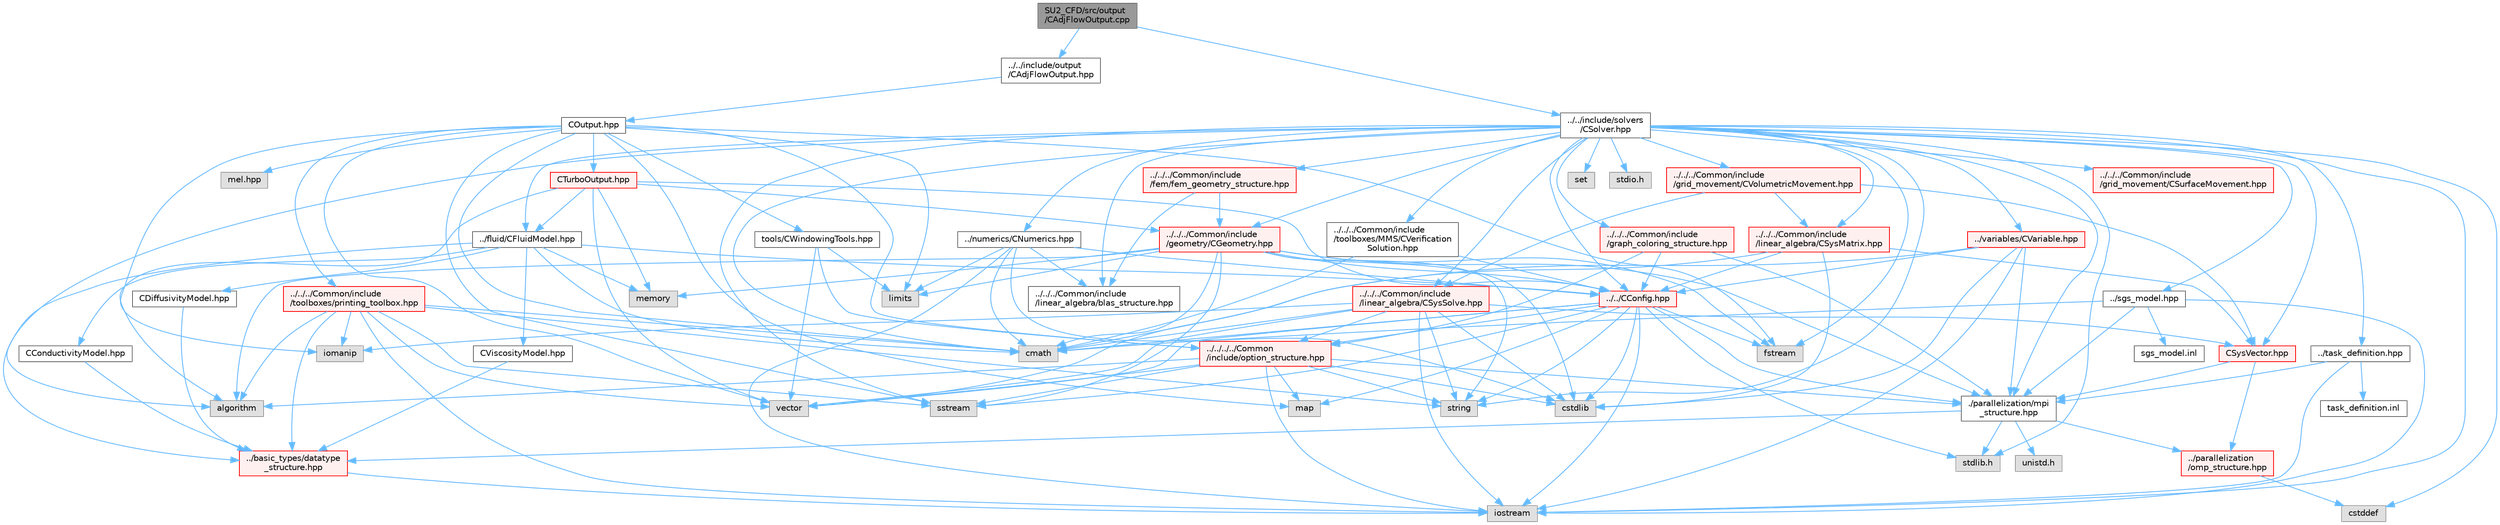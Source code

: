 digraph "SU2_CFD/src/output/CAdjFlowOutput.cpp"
{
 // LATEX_PDF_SIZE
  bgcolor="transparent";
  edge [fontname=Helvetica,fontsize=10,labelfontname=Helvetica,labelfontsize=10];
  node [fontname=Helvetica,fontsize=10,shape=box,height=0.2,width=0.4];
  Node1 [id="Node000001",label="SU2_CFD/src/output\l/CAdjFlowOutput.cpp",height=0.2,width=0.4,color="gray40", fillcolor="grey60", style="filled", fontcolor="black",tooltip="Main subroutines for flow discrete adjoint output."];
  Node1 -> Node2 [id="edge1_Node000001_Node000002",color="steelblue1",style="solid",tooltip=" "];
  Node2 [id="Node000002",label="../../include/output\l/CAdjFlowOutput.hpp",height=0.2,width=0.4,color="grey40", fillcolor="white", style="filled",URL="$CAdjFlowOutput_8hpp.html",tooltip="Headers of the adjoint flow output."];
  Node2 -> Node3 [id="edge2_Node000002_Node000003",color="steelblue1",style="solid",tooltip=" "];
  Node3 [id="Node000003",label="COutput.hpp",height=0.2,width=0.4,color="grey40", fillcolor="white", style="filled",URL="$COutput_8hpp.html",tooltip="Headers of the output class."];
  Node3 -> Node4 [id="edge3_Node000003_Node000004",color="steelblue1",style="solid",tooltip=" "];
  Node4 [id="Node000004",label="fstream",height=0.2,width=0.4,color="grey60", fillcolor="#E0E0E0", style="filled",tooltip=" "];
  Node3 -> Node5 [id="edge4_Node000003_Node000005",color="steelblue1",style="solid",tooltip=" "];
  Node5 [id="Node000005",label="cmath",height=0.2,width=0.4,color="grey60", fillcolor="#E0E0E0", style="filled",tooltip=" "];
  Node3 -> Node6 [id="edge5_Node000003_Node000006",color="steelblue1",style="solid",tooltip=" "];
  Node6 [id="Node000006",label="map",height=0.2,width=0.4,color="grey60", fillcolor="#E0E0E0", style="filled",tooltip=" "];
  Node3 -> Node7 [id="edge6_Node000003_Node000007",color="steelblue1",style="solid",tooltip=" "];
  Node7 [id="Node000007",label="sstream",height=0.2,width=0.4,color="grey60", fillcolor="#E0E0E0", style="filled",tooltip=" "];
  Node3 -> Node8 [id="edge7_Node000003_Node000008",color="steelblue1",style="solid",tooltip=" "];
  Node8 [id="Node000008",label="iomanip",height=0.2,width=0.4,color="grey60", fillcolor="#E0E0E0", style="filled",tooltip=" "];
  Node3 -> Node9 [id="edge8_Node000003_Node000009",color="steelblue1",style="solid",tooltip=" "];
  Node9 [id="Node000009",label="limits",height=0.2,width=0.4,color="grey60", fillcolor="#E0E0E0", style="filled",tooltip=" "];
  Node3 -> Node10 [id="edge9_Node000003_Node000010",color="steelblue1",style="solid",tooltip=" "];
  Node10 [id="Node000010",label="vector",height=0.2,width=0.4,color="grey60", fillcolor="#E0E0E0", style="filled",tooltip=" "];
  Node3 -> Node11 [id="edge10_Node000003_Node000011",color="steelblue1",style="solid",tooltip=" "];
  Node11 [id="Node000011",label="../../../Common/include\l/toolboxes/printing_toolbox.hpp",height=0.2,width=0.4,color="red", fillcolor="#FFF0F0", style="filled",URL="$printing__toolbox_8hpp.html",tooltip="Header file for the printing toolbox."];
  Node11 -> Node12 [id="edge11_Node000011_Node000012",color="steelblue1",style="solid",tooltip=" "];
  Node12 [id="Node000012",label="iostream",height=0.2,width=0.4,color="grey60", fillcolor="#E0E0E0", style="filled",tooltip=" "];
  Node11 -> Node8 [id="edge12_Node000011_Node000008",color="steelblue1",style="solid",tooltip=" "];
  Node11 -> Node10 [id="edge13_Node000011_Node000010",color="steelblue1",style="solid",tooltip=" "];
  Node11 -> Node14 [id="edge14_Node000011_Node000014",color="steelblue1",style="solid",tooltip=" "];
  Node14 [id="Node000014",label="string",height=0.2,width=0.4,color="grey60", fillcolor="#E0E0E0", style="filled",tooltip=" "];
  Node11 -> Node7 [id="edge15_Node000011_Node000007",color="steelblue1",style="solid",tooltip=" "];
  Node11 -> Node5 [id="edge16_Node000011_Node000005",color="steelblue1",style="solid",tooltip=" "];
  Node11 -> Node15 [id="edge17_Node000011_Node000015",color="steelblue1",style="solid",tooltip=" "];
  Node15 [id="Node000015",label="algorithm",height=0.2,width=0.4,color="grey60", fillcolor="#E0E0E0", style="filled",tooltip=" "];
  Node11 -> Node16 [id="edge18_Node000011_Node000016",color="steelblue1",style="solid",tooltip=" "];
  Node16 [id="Node000016",label="../basic_types/datatype\l_structure.hpp",height=0.2,width=0.4,color="red", fillcolor="#FFF0F0", style="filled",URL="$datatype__structure_8hpp.html",tooltip="Headers for generalized datatypes, defines an interface for AD types."];
  Node16 -> Node12 [id="edge19_Node000016_Node000012",color="steelblue1",style="solid",tooltip=" "];
  Node3 -> Node25 [id="edge20_Node000003_Node000025",color="steelblue1",style="solid",tooltip=" "];
  Node25 [id="Node000025",label="tools/CWindowingTools.hpp",height=0.2,width=0.4,color="grey40", fillcolor="white", style="filled",URL="$CWindowingTools_8hpp.html",tooltip=" "];
  Node25 -> Node10 [id="edge21_Node000025_Node000010",color="steelblue1",style="solid",tooltip=" "];
  Node25 -> Node9 [id="edge22_Node000025_Node000009",color="steelblue1",style="solid",tooltip=" "];
  Node25 -> Node26 [id="edge23_Node000025_Node000026",color="steelblue1",style="solid",tooltip=" "];
  Node26 [id="Node000026",label="../../../../Common\l/include/option_structure.hpp",height=0.2,width=0.4,color="red", fillcolor="#FFF0F0", style="filled",URL="$option__structure_8hpp.html",tooltip="Defines classes for referencing options for easy input in CConfig."];
  Node26 -> Node27 [id="edge24_Node000026_Node000027",color="steelblue1",style="solid",tooltip=" "];
  Node27 [id="Node000027",label="./parallelization/mpi\l_structure.hpp",height=0.2,width=0.4,color="grey40", fillcolor="white", style="filled",URL="$mpi__structure_8hpp.html",tooltip="Headers of the mpi interface for generalized datatypes. The subroutines and functions are in the mpi_..."];
  Node27 -> Node28 [id="edge25_Node000027_Node000028",color="steelblue1",style="solid",tooltip=" "];
  Node28 [id="Node000028",label="stdlib.h",height=0.2,width=0.4,color="grey60", fillcolor="#E0E0E0", style="filled",tooltip=" "];
  Node27 -> Node16 [id="edge26_Node000027_Node000016",color="steelblue1",style="solid",tooltip=" "];
  Node27 -> Node29 [id="edge27_Node000027_Node000029",color="steelblue1",style="solid",tooltip=" "];
  Node29 [id="Node000029",label="unistd.h",height=0.2,width=0.4,color="grey60", fillcolor="#E0E0E0", style="filled",tooltip=" "];
  Node27 -> Node22 [id="edge28_Node000027_Node000022",color="steelblue1",style="solid",tooltip=" "];
  Node22 [id="Node000022",label="../parallelization\l/omp_structure.hpp",height=0.2,width=0.4,color="red", fillcolor="#FFF0F0", style="filled",URL="$omp__structure_8hpp.html",tooltip="OpenMP interface header, provides compatibility functions if the code is built without OpenMP support..."];
  Node22 -> Node23 [id="edge29_Node000022_Node000023",color="steelblue1",style="solid",tooltip=" "];
  Node23 [id="Node000023",label="cstddef",height=0.2,width=0.4,color="grey60", fillcolor="#E0E0E0", style="filled",tooltip=" "];
  Node26 -> Node12 [id="edge30_Node000026_Node000012",color="steelblue1",style="solid",tooltip=" "];
  Node26 -> Node7 [id="edge31_Node000026_Node000007",color="steelblue1",style="solid",tooltip=" "];
  Node26 -> Node14 [id="edge32_Node000026_Node000014",color="steelblue1",style="solid",tooltip=" "];
  Node26 -> Node10 [id="edge33_Node000026_Node000010",color="steelblue1",style="solid",tooltip=" "];
  Node26 -> Node6 [id="edge34_Node000026_Node000006",color="steelblue1",style="solid",tooltip=" "];
  Node26 -> Node30 [id="edge35_Node000026_Node000030",color="steelblue1",style="solid",tooltip=" "];
  Node30 [id="Node000030",label="cstdlib",height=0.2,width=0.4,color="grey60", fillcolor="#E0E0E0", style="filled",tooltip=" "];
  Node26 -> Node15 [id="edge36_Node000026_Node000015",color="steelblue1",style="solid",tooltip=" "];
  Node3 -> Node26 [id="edge37_Node000003_Node000026",color="steelblue1",style="solid",tooltip=" "];
  Node3 -> Node32 [id="edge38_Node000003_Node000032",color="steelblue1",style="solid",tooltip=" "];
  Node32 [id="Node000032",label="CTurboOutput.hpp",height=0.2,width=0.4,color="red", fillcolor="#FFF0F0", style="filled",URL="$CTurboOutput_8hpp.html",tooltip="Headers of the Turbomachinery Performance class."];
  Node32 -> Node10 [id="edge39_Node000032_Node000010",color="steelblue1",style="solid",tooltip=" "];
  Node32 -> Node33 [id="edge40_Node000032_Node000033",color="steelblue1",style="solid",tooltip=" "];
  Node33 [id="Node000033",label="memory",height=0.2,width=0.4,color="grey60", fillcolor="#E0E0E0", style="filled",tooltip=" "];
  Node32 -> Node15 [id="edge41_Node000032_Node000015",color="steelblue1",style="solid",tooltip=" "];
  Node32 -> Node36 [id="edge42_Node000032_Node000036",color="steelblue1",style="solid",tooltip=" "];
  Node36 [id="Node000036",label="../../../Common/include\l/geometry/CGeometry.hpp",height=0.2,width=0.4,color="red", fillcolor="#FFF0F0", style="filled",URL="$CGeometry_8hpp.html",tooltip="Headers of the main subroutines for creating the geometrical structure. The subroutines and functions..."];
  Node36 -> Node9 [id="edge43_Node000036_Node000009",color="steelblue1",style="solid",tooltip=" "];
  Node36 -> Node27 [id="edge44_Node000036_Node000027",color="steelblue1",style="solid",tooltip=" "];
  Node36 -> Node14 [id="edge45_Node000036_Node000014",color="steelblue1",style="solid",tooltip=" "];
  Node36 -> Node4 [id="edge46_Node000036_Node000004",color="steelblue1",style="solid",tooltip=" "];
  Node36 -> Node7 [id="edge47_Node000036_Node000007",color="steelblue1",style="solid",tooltip=" "];
  Node36 -> Node5 [id="edge48_Node000036_Node000005",color="steelblue1",style="solid",tooltip=" "];
  Node36 -> Node15 [id="edge49_Node000036_Node000015",color="steelblue1",style="solid",tooltip=" "];
  Node36 -> Node30 [id="edge50_Node000036_Node000030",color="steelblue1",style="solid",tooltip=" "];
  Node36 -> Node33 [id="edge51_Node000036_Node000033",color="steelblue1",style="solid",tooltip=" "];
  Node36 -> Node42 [id="edge52_Node000036_Node000042",color="steelblue1",style="solid",tooltip=" "];
  Node42 [id="Node000042",label="../../CConfig.hpp",height=0.2,width=0.4,color="red", fillcolor="#FFF0F0", style="filled",URL="$CConfig_8hpp.html",tooltip="All the information about the definition of the physical problem. The subroutines and functions are i..."];
  Node42 -> Node27 [id="edge53_Node000042_Node000027",color="steelblue1",style="solid",tooltip=" "];
  Node42 -> Node12 [id="edge54_Node000042_Node000012",color="steelblue1",style="solid",tooltip=" "];
  Node42 -> Node30 [id="edge55_Node000042_Node000030",color="steelblue1",style="solid",tooltip=" "];
  Node42 -> Node4 [id="edge56_Node000042_Node000004",color="steelblue1",style="solid",tooltip=" "];
  Node42 -> Node7 [id="edge57_Node000042_Node000007",color="steelblue1",style="solid",tooltip=" "];
  Node42 -> Node14 [id="edge58_Node000042_Node000014",color="steelblue1",style="solid",tooltip=" "];
  Node42 -> Node10 [id="edge59_Node000042_Node000010",color="steelblue1",style="solid",tooltip=" "];
  Node42 -> Node28 [id="edge60_Node000042_Node000028",color="steelblue1",style="solid",tooltip=" "];
  Node42 -> Node5 [id="edge61_Node000042_Node000005",color="steelblue1",style="solid",tooltip=" "];
  Node42 -> Node6 [id="edge62_Node000042_Node000006",color="steelblue1",style="solid",tooltip=" "];
  Node42 -> Node26 [id="edge63_Node000042_Node000026",color="steelblue1",style="solid",tooltip=" "];
  Node32 -> Node42 [id="edge64_Node000032_Node000042",color="steelblue1",style="solid",tooltip=" "];
  Node32 -> Node66 [id="edge65_Node000032_Node000066",color="steelblue1",style="solid",tooltip=" "];
  Node66 [id="Node000066",label="../fluid/CFluidModel.hpp",height=0.2,width=0.4,color="grey40", fillcolor="white", style="filled",URL="$CFluidModel_8hpp.html",tooltip="Defines the main fluid model class for thermophysical properties."];
  Node66 -> Node5 [id="edge66_Node000066_Node000005",color="steelblue1",style="solid",tooltip=" "];
  Node66 -> Node33 [id="edge67_Node000066_Node000033",color="steelblue1",style="solid",tooltip=" "];
  Node66 -> Node42 [id="edge68_Node000066_Node000042",color="steelblue1",style="solid",tooltip=" "];
  Node66 -> Node16 [id="edge69_Node000066_Node000016",color="steelblue1",style="solid",tooltip=" "];
  Node66 -> Node67 [id="edge70_Node000066_Node000067",color="steelblue1",style="solid",tooltip=" "];
  Node67 [id="Node000067",label="CConductivityModel.hpp",height=0.2,width=0.4,color="grey40", fillcolor="white", style="filled",URL="$CConductivityModel_8hpp.html",tooltip="Defines an interface class for thermal conductivity models."];
  Node67 -> Node16 [id="edge71_Node000067_Node000016",color="steelblue1",style="solid",tooltip=" "];
  Node66 -> Node68 [id="edge72_Node000066_Node000068",color="steelblue1",style="solid",tooltip=" "];
  Node68 [id="Node000068",label="CViscosityModel.hpp",height=0.2,width=0.4,color="grey40", fillcolor="white", style="filled",URL="$CViscosityModel_8hpp.html",tooltip="Interface class for defining laminar viscosity models."];
  Node68 -> Node16 [id="edge73_Node000068_Node000016",color="steelblue1",style="solid",tooltip=" "];
  Node66 -> Node69 [id="edge74_Node000066_Node000069",color="steelblue1",style="solid",tooltip=" "];
  Node69 [id="Node000069",label="CDiffusivityModel.hpp",height=0.2,width=0.4,color="grey40", fillcolor="white", style="filled",URL="$CDiffusivityModel_8hpp.html",tooltip="Interface class for defining mass diffusivity models."];
  Node69 -> Node16 [id="edge75_Node000069_Node000016",color="steelblue1",style="solid",tooltip=" "];
  Node3 -> Node70 [id="edge76_Node000003_Node000070",color="steelblue1",style="solid",tooltip=" "];
  Node70 [id="Node000070",label="mel.hpp",height=0.2,width=0.4,color="grey60", fillcolor="#E0E0E0", style="filled",tooltip=" "];
  Node1 -> Node71 [id="edge77_Node000001_Node000071",color="steelblue1",style="solid",tooltip=" "];
  Node71 [id="Node000071",label="../../include/solvers\l/CSolver.hpp",height=0.2,width=0.4,color="grey40", fillcolor="white", style="filled",URL="$CSolver_8hpp.html",tooltip="Headers of the CSolver class which is inherited by all of the other solvers."];
  Node71 -> Node27 [id="edge78_Node000071_Node000027",color="steelblue1",style="solid",tooltip=" "];
  Node71 -> Node5 [id="edge79_Node000071_Node000005",color="steelblue1",style="solid",tooltip=" "];
  Node71 -> Node23 [id="edge80_Node000071_Node000023",color="steelblue1",style="solid",tooltip=" "];
  Node71 -> Node14 [id="edge81_Node000071_Node000014",color="steelblue1",style="solid",tooltip=" "];
  Node71 -> Node4 [id="edge82_Node000071_Node000004",color="steelblue1",style="solid",tooltip=" "];
  Node71 -> Node7 [id="edge83_Node000071_Node000007",color="steelblue1",style="solid",tooltip=" "];
  Node71 -> Node15 [id="edge84_Node000071_Node000015",color="steelblue1",style="solid",tooltip=" "];
  Node71 -> Node12 [id="edge85_Node000071_Node000012",color="steelblue1",style="solid",tooltip=" "];
  Node71 -> Node56 [id="edge86_Node000071_Node000056",color="steelblue1",style="solid",tooltip=" "];
  Node56 [id="Node000056",label="set",height=0.2,width=0.4,color="grey60", fillcolor="#E0E0E0", style="filled",tooltip=" "];
  Node71 -> Node28 [id="edge87_Node000071_Node000028",color="steelblue1",style="solid",tooltip=" "];
  Node71 -> Node72 [id="edge88_Node000071_Node000072",color="steelblue1",style="solid",tooltip=" "];
  Node72 [id="Node000072",label="stdio.h",height=0.2,width=0.4,color="grey60", fillcolor="#E0E0E0", style="filled",tooltip=" "];
  Node71 -> Node66 [id="edge89_Node000071_Node000066",color="steelblue1",style="solid",tooltip=" "];
  Node71 -> Node73 [id="edge90_Node000071_Node000073",color="steelblue1",style="solid",tooltip=" "];
  Node73 [id="Node000073",label="../task_definition.hpp",height=0.2,width=0.4,color="grey40", fillcolor="white", style="filled",URL="$task__definition_8hpp.html",tooltip="Header of the task definition class for the SU2 solvers."];
  Node73 -> Node27 [id="edge91_Node000073_Node000027",color="steelblue1",style="solid",tooltip=" "];
  Node73 -> Node12 [id="edge92_Node000073_Node000012",color="steelblue1",style="solid",tooltip=" "];
  Node73 -> Node74 [id="edge93_Node000073_Node000074",color="steelblue1",style="solid",tooltip=" "];
  Node74 [id="Node000074",label="task_definition.inl",height=0.2,width=0.4,color="grey40", fillcolor="white", style="filled",URL="$task__definition_8inl.html",tooltip="In-Line subroutines of the task_definition.hpp file."];
  Node71 -> Node75 [id="edge94_Node000071_Node000075",color="steelblue1",style="solid",tooltip=" "];
  Node75 [id="Node000075",label="../numerics/CNumerics.hpp",height=0.2,width=0.4,color="grey40", fillcolor="white", style="filled",URL="$CNumerics_8hpp.html",tooltip="Declaration of the base numerics class, the implementation is in the CNumerics.cpp file."];
  Node75 -> Node5 [id="edge95_Node000075_Node000005",color="steelblue1",style="solid",tooltip=" "];
  Node75 -> Node12 [id="edge96_Node000075_Node000012",color="steelblue1",style="solid",tooltip=" "];
  Node75 -> Node9 [id="edge97_Node000075_Node000009",color="steelblue1",style="solid",tooltip=" "];
  Node75 -> Node30 [id="edge98_Node000075_Node000030",color="steelblue1",style="solid",tooltip=" "];
  Node75 -> Node42 [id="edge99_Node000075_Node000042",color="steelblue1",style="solid",tooltip=" "];
  Node75 -> Node76 [id="edge100_Node000075_Node000076",color="steelblue1",style="solid",tooltip=" "];
  Node76 [id="Node000076",label="../../../Common/include\l/linear_algebra/blas_structure.hpp",height=0.2,width=0.4,color="grey40", fillcolor="white", style="filled",URL="$blas__structure_8hpp.html",tooltip="Include files and headers of the functions for matrix and vector operations, which are typically foun..."];
  Node71 -> Node77 [id="edge101_Node000071_Node000077",color="steelblue1",style="solid",tooltip=" "];
  Node77 [id="Node000077",label="../sgs_model.hpp",height=0.2,width=0.4,color="grey40", fillcolor="white", style="filled",URL="$sgs__model_8hpp.html",tooltip="Headers of the LES subgrid scale models of the SU2 solvers."];
  Node77 -> Node27 [id="edge102_Node000077_Node000027",color="steelblue1",style="solid",tooltip=" "];
  Node77 -> Node12 [id="edge103_Node000077_Node000012",color="steelblue1",style="solid",tooltip=" "];
  Node77 -> Node5 [id="edge104_Node000077_Node000005",color="steelblue1",style="solid",tooltip=" "];
  Node77 -> Node78 [id="edge105_Node000077_Node000078",color="steelblue1",style="solid",tooltip=" "];
  Node78 [id="Node000078",label="sgs_model.inl",height=0.2,width=0.4,color="grey40", fillcolor="white", style="filled",URL="$sgs__model_8inl.html",tooltip="In-Line subroutines of the sgs_model.hpp file."];
  Node71 -> Node79 [id="edge106_Node000071_Node000079",color="steelblue1",style="solid",tooltip=" "];
  Node79 [id="Node000079",label="../../../Common/include\l/fem/fem_geometry_structure.hpp",height=0.2,width=0.4,color="red", fillcolor="#FFF0F0", style="filled",URL="$fem__geometry__structure_8hpp.html",tooltip="Headers of the main subroutines for creating the geometrical structure for the FEM solver...."];
  Node79 -> Node36 [id="edge107_Node000079_Node000036",color="steelblue1",style="solid",tooltip=" "];
  Node79 -> Node76 [id="edge108_Node000079_Node000076",color="steelblue1",style="solid",tooltip=" "];
  Node71 -> Node36 [id="edge109_Node000071_Node000036",color="steelblue1",style="solid",tooltip=" "];
  Node71 -> Node42 [id="edge110_Node000071_Node000042",color="steelblue1",style="solid",tooltip=" "];
  Node71 -> Node82 [id="edge111_Node000071_Node000082",color="steelblue1",style="solid",tooltip=" "];
  Node82 [id="Node000082",label="../../../Common/include\l/linear_algebra/CSysMatrix.hpp",height=0.2,width=0.4,color="red", fillcolor="#FFF0F0", style="filled",URL="$CSysMatrix_8hpp.html",tooltip="Declaration of the block-sparse matrix class. The implemtation is in CSysMatrix.cpp."];
  Node82 -> Node42 [id="edge112_Node000082_Node000042",color="steelblue1",style="solid",tooltip=" "];
  Node82 -> Node83 [id="edge113_Node000082_Node000083",color="steelblue1",style="solid",tooltip=" "];
  Node83 [id="Node000083",label="CSysVector.hpp",height=0.2,width=0.4,color="red", fillcolor="#FFF0F0", style="filled",URL="$CSysVector_8hpp.html",tooltip="Declararion and inlines of the vector class used in the solution of large, distributed,..."];
  Node83 -> Node27 [id="edge114_Node000083_Node000027",color="steelblue1",style="solid",tooltip=" "];
  Node83 -> Node22 [id="edge115_Node000083_Node000022",color="steelblue1",style="solid",tooltip=" "];
  Node82 -> Node30 [id="edge116_Node000082_Node000030",color="steelblue1",style="solid",tooltip=" "];
  Node82 -> Node10 [id="edge117_Node000082_Node000010",color="steelblue1",style="solid",tooltip=" "];
  Node71 -> Node83 [id="edge118_Node000071_Node000083",color="steelblue1",style="solid",tooltip=" "];
  Node71 -> Node86 [id="edge119_Node000071_Node000086",color="steelblue1",style="solid",tooltip=" "];
  Node86 [id="Node000086",label="../../../Common/include\l/linear_algebra/CSysSolve.hpp",height=0.2,width=0.4,color="red", fillcolor="#FFF0F0", style="filled",URL="$CSysSolve_8hpp.html",tooltip="Headers for the classes related to linear solvers (CG, FGMRES, etc) The subroutines and functions are..."];
  Node86 -> Node5 [id="edge120_Node000086_Node000005",color="steelblue1",style="solid",tooltip=" "];
  Node86 -> Node10 [id="edge121_Node000086_Node000010",color="steelblue1",style="solid",tooltip=" "];
  Node86 -> Node12 [id="edge122_Node000086_Node000012",color="steelblue1",style="solid",tooltip=" "];
  Node86 -> Node30 [id="edge123_Node000086_Node000030",color="steelblue1",style="solid",tooltip=" "];
  Node86 -> Node8 [id="edge124_Node000086_Node000008",color="steelblue1",style="solid",tooltip=" "];
  Node86 -> Node14 [id="edge125_Node000086_Node000014",color="steelblue1",style="solid",tooltip=" "];
  Node86 -> Node83 [id="edge126_Node000086_Node000083",color="steelblue1",style="solid",tooltip=" "];
  Node86 -> Node26 [id="edge127_Node000086_Node000026",color="steelblue1",style="solid",tooltip=" "];
  Node71 -> Node87 [id="edge128_Node000071_Node000087",color="steelblue1",style="solid",tooltip=" "];
  Node87 [id="Node000087",label="../../../Common/include\l/grid_movement/CSurfaceMovement.hpp",height=0.2,width=0.4,color="red", fillcolor="#FFF0F0", style="filled",URL="$CSurfaceMovement_8hpp.html",tooltip="Headers of the CSurfaceMovement class."];
  Node71 -> Node91 [id="edge129_Node000071_Node000091",color="steelblue1",style="solid",tooltip=" "];
  Node91 [id="Node000091",label="../../../Common/include\l/grid_movement/CVolumetricMovement.hpp",height=0.2,width=0.4,color="red", fillcolor="#FFF0F0", style="filled",URL="$CVolumetricMovement_8hpp.html",tooltip="Headers of the CVolumetricMovement class."];
  Node91 -> Node82 [id="edge130_Node000091_Node000082",color="steelblue1",style="solid",tooltip=" "];
  Node91 -> Node83 [id="edge131_Node000091_Node000083",color="steelblue1",style="solid",tooltip=" "];
  Node91 -> Node86 [id="edge132_Node000091_Node000086",color="steelblue1",style="solid",tooltip=" "];
  Node71 -> Node76 [id="edge133_Node000071_Node000076",color="steelblue1",style="solid",tooltip=" "];
  Node71 -> Node92 [id="edge134_Node000071_Node000092",color="steelblue1",style="solid",tooltip=" "];
  Node92 [id="Node000092",label="../../../Common/include\l/graph_coloring_structure.hpp",height=0.2,width=0.4,color="red", fillcolor="#FFF0F0", style="filled",URL="$graph__coloring__structure_8hpp.html",tooltip="Include files and headers of the functions to carry out a coloring of a given graph...."];
  Node92 -> Node27 [id="edge135_Node000092_Node000027",color="steelblue1",style="solid",tooltip=" "];
  Node92 -> Node26 [id="edge136_Node000092_Node000026",color="steelblue1",style="solid",tooltip=" "];
  Node92 -> Node42 [id="edge137_Node000092_Node000042",color="steelblue1",style="solid",tooltip=" "];
  Node71 -> Node93 [id="edge138_Node000071_Node000093",color="steelblue1",style="solid",tooltip=" "];
  Node93 [id="Node000093",label="../../../Common/include\l/toolboxes/MMS/CVerification\lSolution.hpp",height=0.2,width=0.4,color="grey40", fillcolor="white", style="filled",URL="$CVerificationSolution_8hpp.html",tooltip="Header file for the base class CVerificationSolution. The implementations are in the CVerificationSol..."];
  Node93 -> Node5 [id="edge139_Node000093_Node000005",color="steelblue1",style="solid",tooltip=" "];
  Node93 -> Node42 [id="edge140_Node000093_Node000042",color="steelblue1",style="solid",tooltip=" "];
  Node71 -> Node94 [id="edge141_Node000071_Node000094",color="steelblue1",style="solid",tooltip=" "];
  Node94 [id="Node000094",label="../variables/CVariable.hpp",height=0.2,width=0.4,color="red", fillcolor="#FFF0F0", style="filled",URL="$CVariable_8hpp.html",tooltip="Declaration and inlines of the parent class for defining problem variables, function definitions in f..."];
  Node94 -> Node27 [id="edge142_Node000094_Node000027",color="steelblue1",style="solid",tooltip=" "];
  Node94 -> Node5 [id="edge143_Node000094_Node000005",color="steelblue1",style="solid",tooltip=" "];
  Node94 -> Node12 [id="edge144_Node000094_Node000012",color="steelblue1",style="solid",tooltip=" "];
  Node94 -> Node30 [id="edge145_Node000094_Node000030",color="steelblue1",style="solid",tooltip=" "];
  Node94 -> Node42 [id="edge146_Node000094_Node000042",color="steelblue1",style="solid",tooltip=" "];
}
